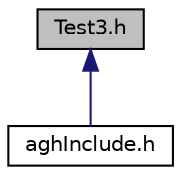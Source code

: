digraph "Test3.h"
{
  edge [fontname="Helvetica",fontsize="10",labelfontname="Helvetica",labelfontsize="10"];
  node [fontname="Helvetica",fontsize="10",shape=record];
  Node1 [label="Test3.h",height=0.2,width=0.4,color="black", fillcolor="grey75", style="filled" fontcolor="black"];
  Node1 -> Node2 [dir="back",color="midnightblue",fontsize="10",style="solid"];
  Node2 [label="aghInclude.h",height=0.2,width=0.4,color="black", fillcolor="white", style="filled",URL="$aghInclude_8h.html",tooltip="Plik gdzie dołączamy pliki (inkludujemy) "];
}
